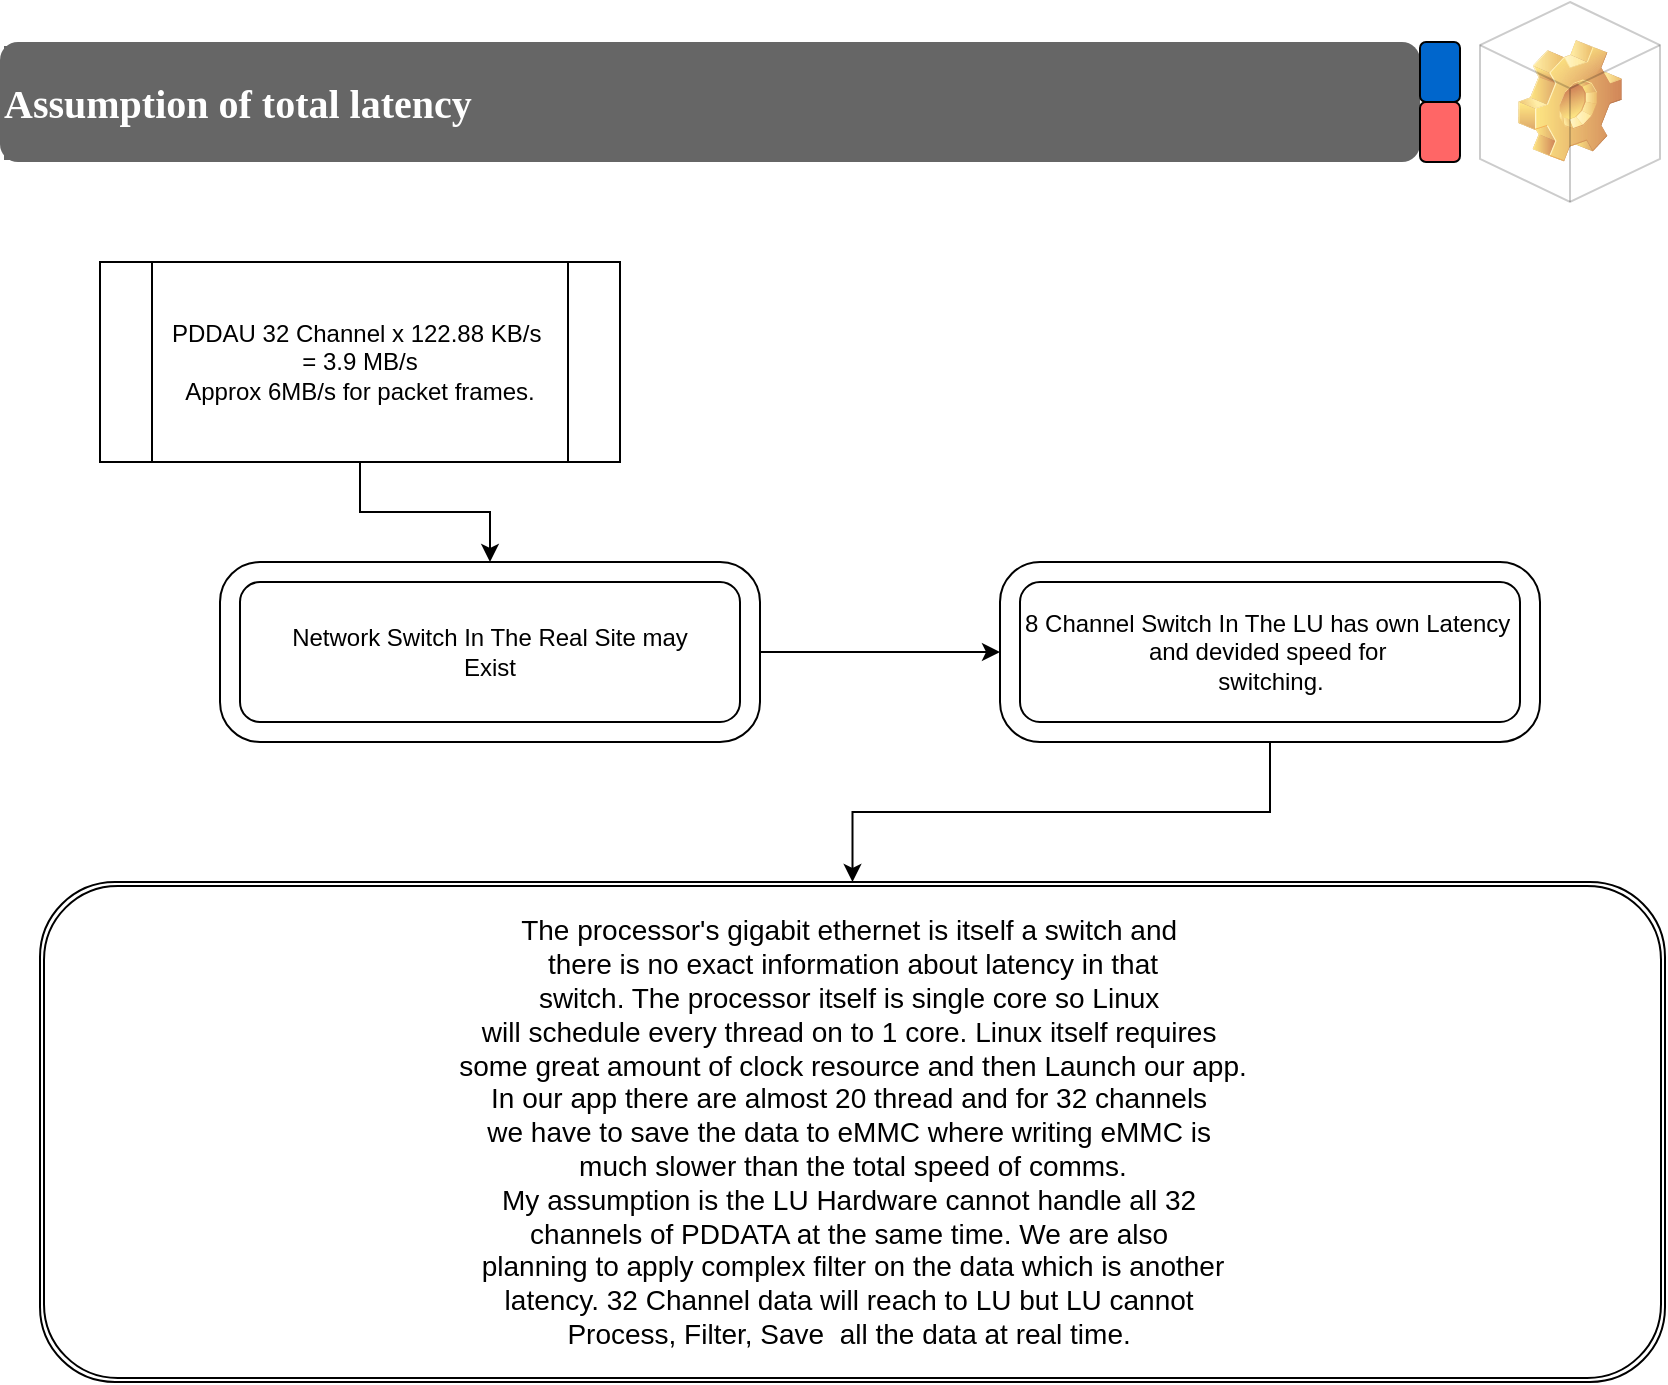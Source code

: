<mxfile version="24.7.8">
  <diagram name="Page-1" id="gSTD4Ky9tV5CqMNZMUcq">
    <mxGraphModel dx="1036" dy="614" grid="1" gridSize="10" guides="1" tooltips="1" connect="1" arrows="1" fold="1" page="1" pageScale="1" pageWidth="850" pageHeight="1100" math="0" shadow="0">
      <root>
        <mxCell id="0" />
        <mxCell id="1" parent="0" />
        <mxCell id="uMuDwe3NmUnjVeyT4cjW-1" value="&lt;h5&gt;&lt;font face=&quot;Lucida Console&quot;&gt;&lt;span style=&quot;font-size: 20px;&quot;&gt;Assumption of total latency&lt;/span&gt;&lt;/font&gt;&lt;/h5&gt;" style="text;strokeColor=none;align=left;fillColor=#666666;html=1;verticalAlign=middle;whiteSpace=wrap;rounded=1;fontColor=#FFFFFF;labelBackgroundColor=#666666;" parent="1" vertex="1">
          <mxGeometry y="20" width="710" height="60" as="geometry" />
        </mxCell>
        <mxCell id="uMuDwe3NmUnjVeyT4cjW-3" value="" style="rounded=1;whiteSpace=wrap;html=1;fillColor=#0066CC;" parent="1" vertex="1">
          <mxGeometry x="710" y="20" width="20" height="30" as="geometry" />
        </mxCell>
        <mxCell id="uMuDwe3NmUnjVeyT4cjW-4" value="" style="rounded=1;whiteSpace=wrap;html=1;fillColor=#FF6666;" parent="1" vertex="1">
          <mxGeometry x="710" y="50" width="20" height="30" as="geometry" />
        </mxCell>
        <mxCell id="uYPb4oXBxmZhUzBs6j9D-1" value="PDDAU 32 Channel x 122.88 KB/s&amp;nbsp;&lt;div&gt;= 3.9 MB/s&lt;/div&gt;&lt;div&gt;Approx 6MB/s for packet frames.&lt;/div&gt;" style="shape=process;whiteSpace=wrap;html=1;backgroundOutline=1;" vertex="1" parent="1">
          <mxGeometry x="50" y="130" width="260" height="100" as="geometry" />
        </mxCell>
        <mxCell id="uYPb4oXBxmZhUzBs6j9D-3" value="" style="verticalLabelPosition=bottom;verticalAlign=top;html=1;shape=mxgraph.basic.rounded_frame;dx=10;whiteSpace=wrap;" vertex="1" parent="1">
          <mxGeometry x="110" y="280" width="270" height="90" as="geometry" />
        </mxCell>
        <mxCell id="uYPb4oXBxmZhUzBs6j9D-4" style="edgeStyle=orthogonalEdgeStyle;rounded=0;orthogonalLoop=1;jettySize=auto;html=1;exitX=0.5;exitY=1;exitDx=0;exitDy=0;entryX=0.5;entryY=0;entryDx=0;entryDy=0;entryPerimeter=0;" edge="1" parent="1" source="uYPb4oXBxmZhUzBs6j9D-1" target="uYPb4oXBxmZhUzBs6j9D-3">
          <mxGeometry relative="1" as="geometry" />
        </mxCell>
        <mxCell id="uYPb4oXBxmZhUzBs6j9D-5" value="8 Channel Switch In The LU has own Latency&amp;nbsp;&lt;div&gt;and devided speed for&amp;nbsp;&lt;/div&gt;&lt;div&gt;switching.&lt;/div&gt;" style="text;html=1;align=center;verticalAlign=middle;resizable=0;points=[];autosize=1;strokeColor=none;fillColor=none;" vertex="1" parent="1">
          <mxGeometry x="500" y="295" width="270" height="60" as="geometry" />
        </mxCell>
        <mxCell id="uYPb4oXBxmZhUzBs6j9D-6" value="Network Switch In The Real Site may&lt;div&gt;Exist&lt;/div&gt;" style="text;html=1;align=center;verticalAlign=middle;whiteSpace=wrap;rounded=0;" vertex="1" parent="1">
          <mxGeometry x="130" y="300" width="230" height="50" as="geometry" />
        </mxCell>
        <mxCell id="uYPb4oXBxmZhUzBs6j9D-12" style="edgeStyle=orthogonalEdgeStyle;rounded=0;orthogonalLoop=1;jettySize=auto;html=1;exitX=0.5;exitY=1;exitDx=0;exitDy=0;exitPerimeter=0;" edge="1" parent="1" source="uYPb4oXBxmZhUzBs6j9D-7" target="uYPb4oXBxmZhUzBs6j9D-11">
          <mxGeometry relative="1" as="geometry" />
        </mxCell>
        <mxCell id="uYPb4oXBxmZhUzBs6j9D-7" value="" style="verticalLabelPosition=bottom;verticalAlign=top;html=1;shape=mxgraph.basic.rounded_frame;dx=10;whiteSpace=wrap;" vertex="1" parent="1">
          <mxGeometry x="500" y="280" width="270" height="90" as="geometry" />
        </mxCell>
        <mxCell id="uYPb4oXBxmZhUzBs6j9D-8" style="edgeStyle=orthogonalEdgeStyle;rounded=0;orthogonalLoop=1;jettySize=auto;html=1;entryX=0;entryY=0.5;entryDx=0;entryDy=0;entryPerimeter=0;" edge="1" parent="1" source="uYPb4oXBxmZhUzBs6j9D-3" target="uYPb4oXBxmZhUzBs6j9D-7">
          <mxGeometry relative="1" as="geometry" />
        </mxCell>
        <mxCell id="uYPb4oXBxmZhUzBs6j9D-11" value="&lt;font style=&quot;font-size: 14px;&quot;&gt;The processor&#39;s gigabit ethernet is itself a switch and&amp;nbsp;&lt;/font&gt;&lt;div style=&quot;font-size: 14px;&quot;&gt;&lt;font style=&quot;font-size: 14px;&quot;&gt;there is no exact information about latency in that&lt;/font&gt;&lt;/div&gt;&lt;div style=&quot;font-size: 14px;&quot;&gt;&lt;font style=&quot;font-size: 14px;&quot;&gt;switch. The processor itself is single core so Linux&amp;nbsp;&lt;/font&gt;&lt;/div&gt;&lt;div style=&quot;font-size: 14px;&quot;&gt;&lt;font style=&quot;font-size: 14px;&quot;&gt;will schedule every thread on to 1 core. Linux itself requires&amp;nbsp;&lt;/font&gt;&lt;/div&gt;&lt;div style=&quot;font-size: 14px;&quot;&gt;&lt;font style=&quot;font-size: 14px;&quot;&gt;some great amount of clock resource and then Launch our app.&lt;/font&gt;&lt;/div&gt;&lt;div style=&quot;font-size: 14px;&quot;&gt;&lt;font style=&quot;font-size: 14px;&quot;&gt;In our app there are almost 20 thread and for 32 channels&amp;nbsp;&lt;/font&gt;&lt;/div&gt;&lt;div style=&quot;font-size: 14px;&quot;&gt;&lt;font style=&quot;font-size: 14px;&quot;&gt;we have to save the data to eMMC where writing eMMC is&amp;nbsp;&lt;/font&gt;&lt;/div&gt;&lt;div style=&quot;font-size: 14px;&quot;&gt;&lt;font style=&quot;font-size: 14px;&quot;&gt;much slower than the total speed of comms.&lt;/font&gt;&lt;/div&gt;&lt;div style=&quot;font-size: 14px;&quot;&gt;&lt;font style=&quot;font-size: 14px;&quot;&gt;My assumption is the LU Hardware cannot handle all 32&amp;nbsp;&lt;/font&gt;&lt;/div&gt;&lt;div style=&quot;font-size: 14px;&quot;&gt;&lt;font style=&quot;font-size: 14px;&quot;&gt;channels of PDDATA at the same time. We are also&amp;nbsp;&lt;/font&gt;&lt;/div&gt;&lt;div style=&quot;font-size: 14px;&quot;&gt;&lt;font style=&quot;font-size: 14px;&quot;&gt;planning to apply complex filter on the data which is another&lt;/font&gt;&lt;/div&gt;&lt;div style=&quot;font-size: 14px;&quot;&gt;&lt;font style=&quot;font-size: 14px;&quot;&gt;latency. 32 Channel data will reach to LU but LU cannot&amp;nbsp;&lt;/font&gt;&lt;/div&gt;&lt;div style=&quot;font-size: 14px;&quot;&gt;&lt;font style=&quot;font-size: 14px;&quot;&gt;Process, Filter, Save&amp;nbsp; all the data at real time.&amp;nbsp;&lt;/font&gt;&lt;/div&gt;" style="shape=ext;double=1;rounded=1;whiteSpace=wrap;html=1;" vertex="1" parent="1">
          <mxGeometry x="20" y="440" width="812.5" height="250" as="geometry" />
        </mxCell>
        <mxCell id="uYPb4oXBxmZhUzBs6j9D-9" value="" style="shape=image;html=1;verticalLabelPosition=bottom;verticalAlign=top;imageAspect=1;aspect=fixed;image=img/clipart/Gear_128x128.png" vertex="1" parent="1">
          <mxGeometry x="759" y="19" width="52" height="61" as="geometry" />
        </mxCell>
        <mxCell id="uYPb4oXBxmZhUzBs6j9D-10" value="" style="html=1;whiteSpace=wrap;shape=isoCube2;backgroundOutline=1;isoAngle=15;gradientColor=none;opacity=20;" vertex="1" parent="1">
          <mxGeometry x="740" width="90" height="100" as="geometry" />
        </mxCell>
      </root>
    </mxGraphModel>
  </diagram>
</mxfile>
